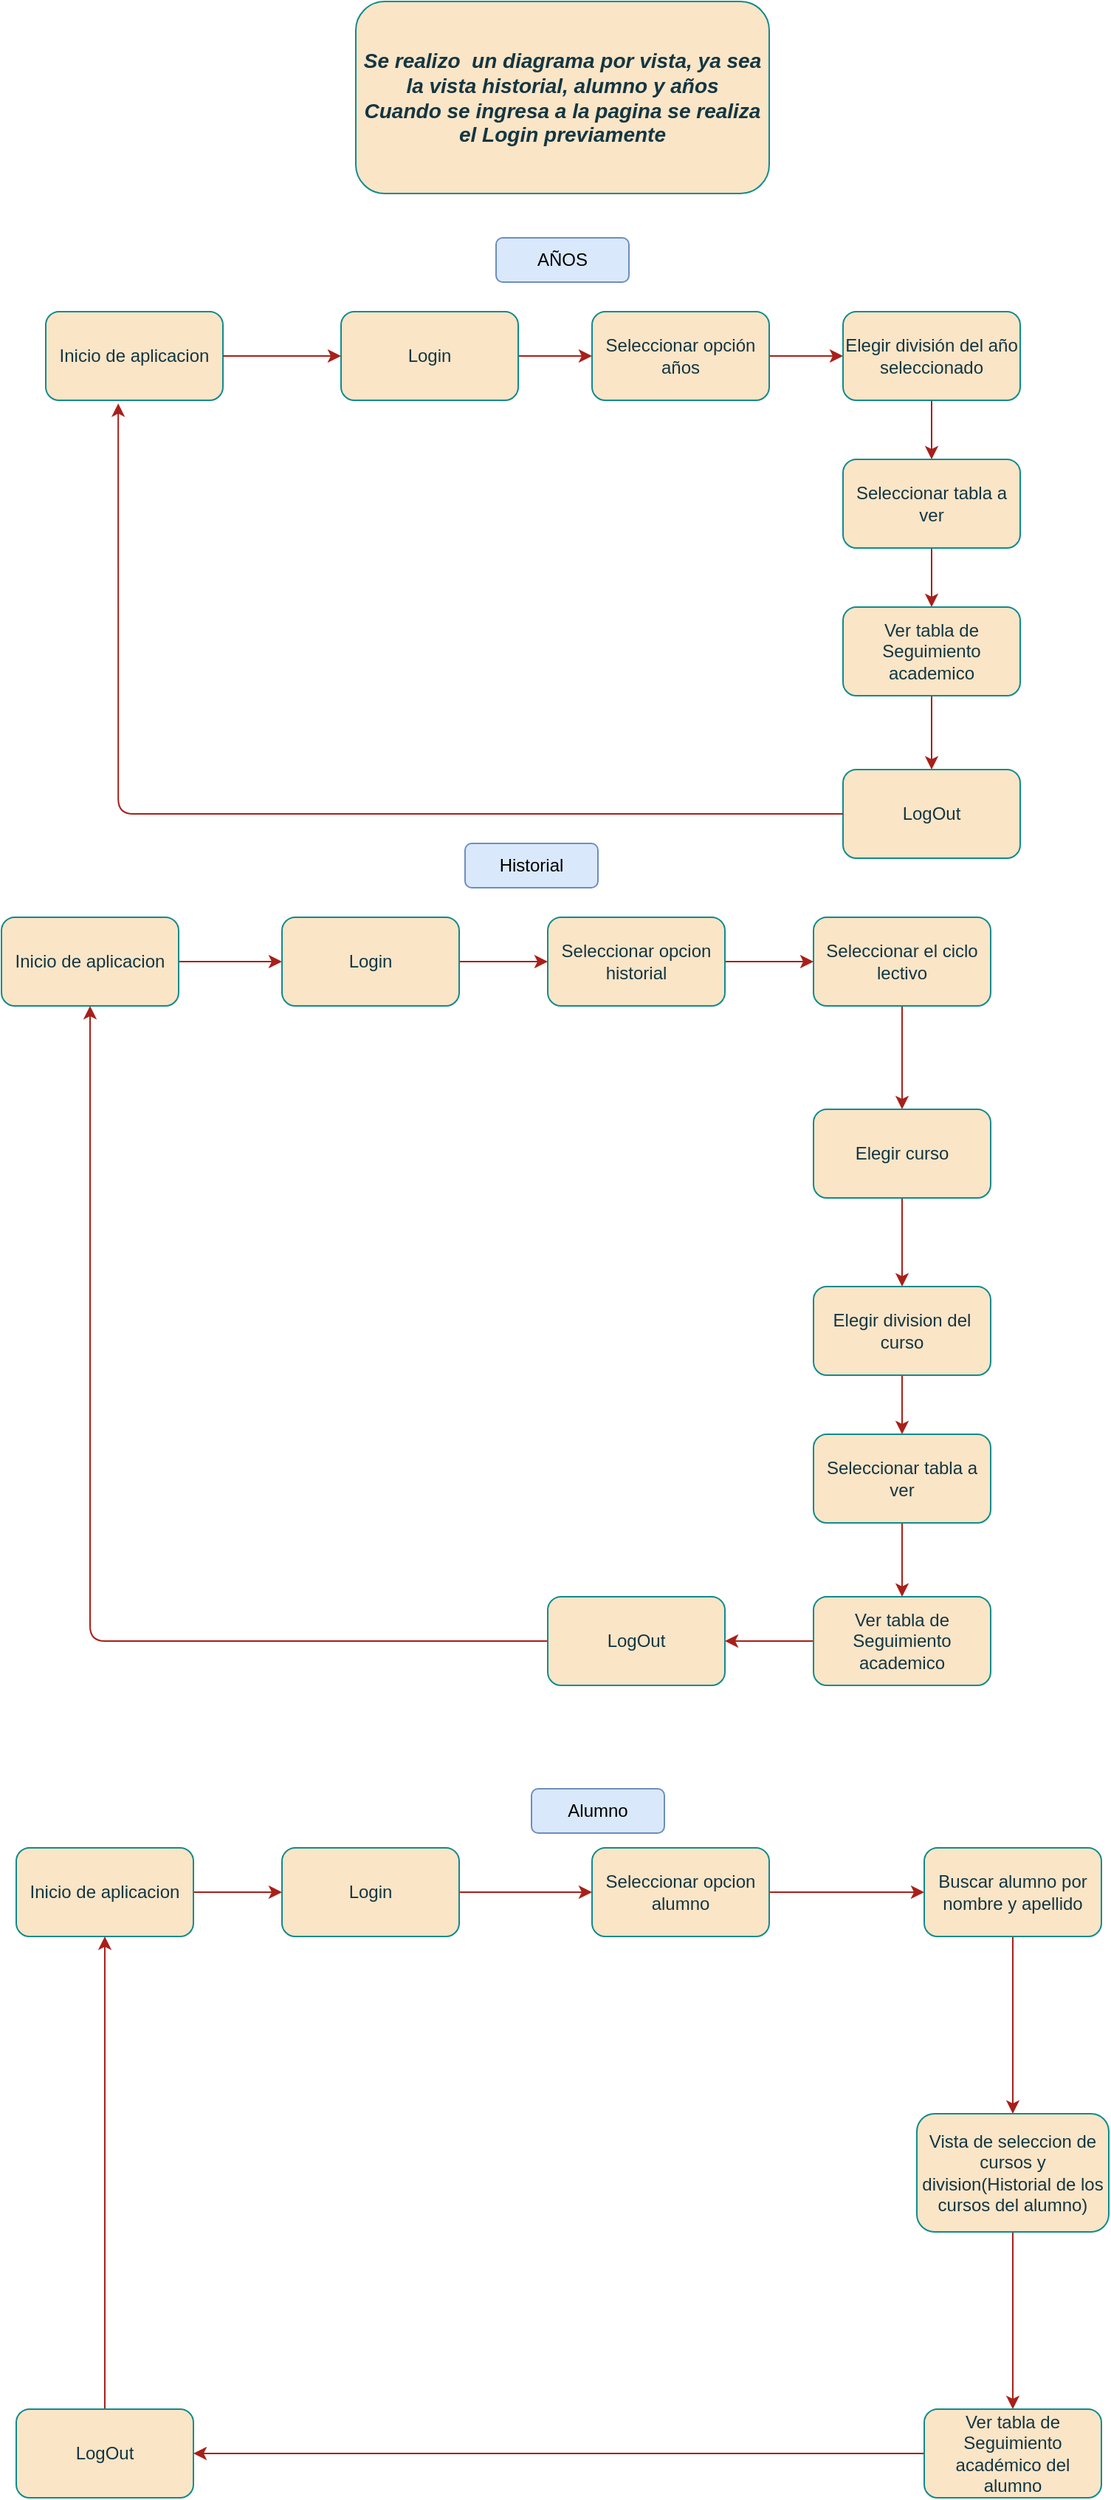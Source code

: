 <mxfile version="22.1.0" type="device">
  <diagram name="Página-1" id="dc7JVsO924wIT9ShjZLE">
    <mxGraphModel dx="2647" dy="2526" grid="1" gridSize="10" guides="1" tooltips="1" connect="1" arrows="1" fold="1" page="1" pageScale="1" pageWidth="827" pageHeight="1169" math="0" shadow="0">
      <root>
        <mxCell id="0" />
        <mxCell id="1" parent="0" />
        <mxCell id="lA6P3tzbzuQd7Mj6aroh-1" value="Inicio de aplicacion" style="rounded=1;whiteSpace=wrap;html=1;labelBackgroundColor=none;fillColor=#FAE5C7;strokeColor=#0F8B8D;fontColor=#143642;" parent="1" vertex="1">
          <mxGeometry x="40" y="150" width="120" height="60" as="geometry" />
        </mxCell>
        <mxCell id="lA6P3tzbzuQd7Mj6aroh-6" value="" style="edgeStyle=orthogonalEdgeStyle;rounded=1;orthogonalLoop=1;jettySize=auto;html=1;labelBackgroundColor=none;strokeColor=#A8201A;fontColor=default;" parent="1" source="lA6P3tzbzuQd7Mj6aroh-2" target="lA6P3tzbzuQd7Mj6aroh-5" edge="1">
          <mxGeometry relative="1" as="geometry" />
        </mxCell>
        <mxCell id="lA6P3tzbzuQd7Mj6aroh-2" value="Login" style="rounded=1;whiteSpace=wrap;html=1;labelBackgroundColor=none;fillColor=#FAE5C7;strokeColor=#0F8B8D;fontColor=#143642;" parent="1" vertex="1">
          <mxGeometry x="240" y="150" width="120" height="60" as="geometry" />
        </mxCell>
        <mxCell id="lA6P3tzbzuQd7Mj6aroh-3" value="" style="edgeStyle=orthogonalEdgeStyle;rounded=1;orthogonalLoop=1;jettySize=auto;html=1;labelBackgroundColor=none;strokeColor=#A8201A;fontColor=default;" parent="1" source="lA6P3tzbzuQd7Mj6aroh-1" target="lA6P3tzbzuQd7Mj6aroh-2" edge="1">
          <mxGeometry relative="1" as="geometry" />
        </mxCell>
        <mxCell id="lA6P3tzbzuQd7Mj6aroh-8" value="" style="edgeStyle=orthogonalEdgeStyle;rounded=1;orthogonalLoop=1;jettySize=auto;html=1;labelBackgroundColor=none;strokeColor=#A8201A;fontColor=default;" parent="1" source="lA6P3tzbzuQd7Mj6aroh-5" target="lA6P3tzbzuQd7Mj6aroh-7" edge="1">
          <mxGeometry relative="1" as="geometry" />
        </mxCell>
        <mxCell id="lA6P3tzbzuQd7Mj6aroh-5" value="Seleccionar opción años" style="rounded=1;whiteSpace=wrap;html=1;labelBackgroundColor=none;fillColor=#FAE5C7;strokeColor=#0F8B8D;fontColor=#143642;" parent="1" vertex="1">
          <mxGeometry x="410" y="150" width="120" height="60" as="geometry" />
        </mxCell>
        <mxCell id="lA6P3tzbzuQd7Mj6aroh-11" value="" style="edgeStyle=orthogonalEdgeStyle;rounded=1;orthogonalLoop=1;jettySize=auto;html=1;labelBackgroundColor=none;strokeColor=#A8201A;fontColor=default;" parent="1" source="lA6P3tzbzuQd7Mj6aroh-7" target="lA6P3tzbzuQd7Mj6aroh-9" edge="1">
          <mxGeometry relative="1" as="geometry" />
        </mxCell>
        <mxCell id="lA6P3tzbzuQd7Mj6aroh-7" value="Elegir división del año seleccionado" style="rounded=1;whiteSpace=wrap;html=1;labelBackgroundColor=none;fillColor=#FAE5C7;strokeColor=#0F8B8D;fontColor=#143642;" parent="1" vertex="1">
          <mxGeometry x="580" y="150" width="120" height="60" as="geometry" />
        </mxCell>
        <mxCell id="lA6P3tzbzuQd7Mj6aroh-12" value="" style="edgeStyle=orthogonalEdgeStyle;rounded=1;orthogonalLoop=1;jettySize=auto;html=1;labelBackgroundColor=none;strokeColor=#A8201A;fontColor=default;" parent="1" source="lA6P3tzbzuQd7Mj6aroh-9" target="lA6P3tzbzuQd7Mj6aroh-10" edge="1">
          <mxGeometry relative="1" as="geometry" />
        </mxCell>
        <mxCell id="lA6P3tzbzuQd7Mj6aroh-9" value="Seleccionar tabla a ver" style="rounded=1;whiteSpace=wrap;html=1;labelBackgroundColor=none;fillColor=#FAE5C7;strokeColor=#0F8B8D;fontColor=#143642;" parent="1" vertex="1">
          <mxGeometry x="580" y="250" width="120" height="60" as="geometry" />
        </mxCell>
        <mxCell id="lA6P3tzbzuQd7Mj6aroh-26" value="" style="edgeStyle=orthogonalEdgeStyle;rounded=1;orthogonalLoop=1;jettySize=auto;html=1;labelBackgroundColor=none;strokeColor=#A8201A;fontColor=default;" parent="1" source="lA6P3tzbzuQd7Mj6aroh-10" target="lA6P3tzbzuQd7Mj6aroh-25" edge="1">
          <mxGeometry relative="1" as="geometry" />
        </mxCell>
        <mxCell id="lA6P3tzbzuQd7Mj6aroh-10" value="Ver tabla de Seguimiento academico" style="rounded=1;whiteSpace=wrap;html=1;labelBackgroundColor=none;fillColor=#FAE5C7;strokeColor=#0F8B8D;fontColor=#143642;" parent="1" vertex="1">
          <mxGeometry x="580" y="350" width="120" height="60" as="geometry" />
        </mxCell>
        <mxCell id="1mBLCdw82CW6CPc2HYyT-15" value="" style="edgeStyle=orthogonalEdgeStyle;rounded=1;orthogonalLoop=1;jettySize=auto;html=1;labelBackgroundColor=none;strokeColor=#A8201A;fontColor=default;" parent="1" source="lA6P3tzbzuQd7Mj6aroh-14" target="1mBLCdw82CW6CPc2HYyT-14" edge="1">
          <mxGeometry relative="1" as="geometry" />
        </mxCell>
        <mxCell id="lA6P3tzbzuQd7Mj6aroh-14" value="Inicio de aplicacion" style="rounded=1;whiteSpace=wrap;html=1;labelBackgroundColor=none;fillColor=#FAE5C7;strokeColor=#0F8B8D;fontColor=#143642;" parent="1" vertex="1">
          <mxGeometry x="10" y="560" width="120" height="60" as="geometry" />
        </mxCell>
        <mxCell id="lA6P3tzbzuQd7Mj6aroh-22" value="" style="edgeStyle=orthogonalEdgeStyle;rounded=1;orthogonalLoop=1;jettySize=auto;html=1;labelBackgroundColor=none;strokeColor=#A8201A;fontColor=default;" parent="1" source="lA6P3tzbzuQd7Mj6aroh-16" target="lA6P3tzbzuQd7Mj6aroh-17" edge="1">
          <mxGeometry relative="1" as="geometry" />
        </mxCell>
        <mxCell id="lA6P3tzbzuQd7Mj6aroh-16" value="Seleccionar opcion historial" style="rounded=1;whiteSpace=wrap;html=1;labelBackgroundColor=none;fillColor=#FAE5C7;strokeColor=#0F8B8D;fontColor=#143642;" parent="1" vertex="1">
          <mxGeometry x="380" y="560" width="120" height="60" as="geometry" />
        </mxCell>
        <mxCell id="lA6P3tzbzuQd7Mj6aroh-23" value="" style="edgeStyle=orthogonalEdgeStyle;rounded=1;orthogonalLoop=1;jettySize=auto;html=1;labelBackgroundColor=none;strokeColor=#A8201A;fontColor=default;" parent="1" source="lA6P3tzbzuQd7Mj6aroh-17" target="lA6P3tzbzuQd7Mj6aroh-18" edge="1">
          <mxGeometry relative="1" as="geometry" />
        </mxCell>
        <mxCell id="lA6P3tzbzuQd7Mj6aroh-17" value="Seleccionar el ciclo lectivo" style="rounded=1;whiteSpace=wrap;html=1;labelBackgroundColor=none;fillColor=#FAE5C7;strokeColor=#0F8B8D;fontColor=#143642;" parent="1" vertex="1">
          <mxGeometry x="560" y="560" width="120" height="60" as="geometry" />
        </mxCell>
        <mxCell id="lA6P3tzbzuQd7Mj6aroh-24" value="" style="edgeStyle=orthogonalEdgeStyle;rounded=1;orthogonalLoop=1;jettySize=auto;html=1;labelBackgroundColor=none;strokeColor=#A8201A;fontColor=default;" parent="1" source="lA6P3tzbzuQd7Mj6aroh-18" target="lA6P3tzbzuQd7Mj6aroh-19" edge="1">
          <mxGeometry relative="1" as="geometry" />
        </mxCell>
        <mxCell id="lA6P3tzbzuQd7Mj6aroh-18" value="Elegir curso" style="rounded=1;whiteSpace=wrap;html=1;labelBackgroundColor=none;fillColor=#FAE5C7;strokeColor=#0F8B8D;fontColor=#143642;" parent="1" vertex="1">
          <mxGeometry x="560" y="690" width="120" height="60" as="geometry" />
        </mxCell>
        <mxCell id="1mBLCdw82CW6CPc2HYyT-3" value="" style="edgeStyle=orthogonalEdgeStyle;rounded=1;hachureGap=4;orthogonalLoop=1;jettySize=auto;html=1;fontFamily=Architects Daughter;fontSource=https%3A%2F%2Ffonts.googleapis.com%2Fcss%3Ffamily%3DArchitects%2BDaughter;fontSize=16;labelBackgroundColor=none;strokeColor=#A8201A;fontColor=default;" parent="1" source="lA6P3tzbzuQd7Mj6aroh-19" target="1mBLCdw82CW6CPc2HYyT-1" edge="1">
          <mxGeometry relative="1" as="geometry" />
        </mxCell>
        <mxCell id="lA6P3tzbzuQd7Mj6aroh-19" value="Elegir division del curso" style="rounded=1;whiteSpace=wrap;html=1;labelBackgroundColor=none;fillColor=#FAE5C7;strokeColor=#0F8B8D;fontColor=#143642;" parent="1" vertex="1">
          <mxGeometry x="560" y="810" width="120" height="60" as="geometry" />
        </mxCell>
        <mxCell id="lA6P3tzbzuQd7Mj6aroh-25" value="LogOut" style="rounded=1;whiteSpace=wrap;html=1;labelBackgroundColor=none;fillColor=#FAE5C7;strokeColor=#0F8B8D;fontColor=#143642;" parent="1" vertex="1">
          <mxGeometry x="580" y="460" width="120" height="60" as="geometry" />
        </mxCell>
        <mxCell id="lA6P3tzbzuQd7Mj6aroh-30" style="edgeStyle=orthogonalEdgeStyle;rounded=1;orthogonalLoop=1;jettySize=auto;html=1;entryX=0.409;entryY=1.035;entryDx=0;entryDy=0;entryPerimeter=0;labelBackgroundColor=none;strokeColor=#A8201A;fontColor=default;" parent="1" source="lA6P3tzbzuQd7Mj6aroh-25" target="lA6P3tzbzuQd7Mj6aroh-1" edge="1">
          <mxGeometry relative="1" as="geometry" />
        </mxCell>
        <mxCell id="1mBLCdw82CW6CPc2HYyT-18" value="" style="edgeStyle=orthogonalEdgeStyle;rounded=1;orthogonalLoop=1;jettySize=auto;html=1;labelBackgroundColor=none;strokeColor=#A8201A;fontColor=default;" parent="1" source="lA6P3tzbzuQd7Mj6aroh-31" target="1mBLCdw82CW6CPc2HYyT-17" edge="1">
          <mxGeometry relative="1" as="geometry" />
        </mxCell>
        <mxCell id="lA6P3tzbzuQd7Mj6aroh-31" value="Inicio de aplicacion" style="rounded=1;whiteSpace=wrap;html=1;labelBackgroundColor=none;fillColor=#FAE5C7;strokeColor=#0F8B8D;fontColor=#143642;" parent="1" vertex="1">
          <mxGeometry x="20" y="1190" width="120" height="60" as="geometry" />
        </mxCell>
        <mxCell id="lA6P3tzbzuQd7Mj6aroh-35" value="" style="edgeStyle=orthogonalEdgeStyle;rounded=1;orthogonalLoop=1;jettySize=auto;html=1;labelBackgroundColor=none;strokeColor=#A8201A;fontColor=default;" parent="1" source="lA6P3tzbzuQd7Mj6aroh-32" target="lA6P3tzbzuQd7Mj6aroh-33" edge="1">
          <mxGeometry relative="1" as="geometry" />
        </mxCell>
        <mxCell id="lA6P3tzbzuQd7Mj6aroh-32" value="Seleccionar opcion alumno" style="rounded=1;whiteSpace=wrap;html=1;labelBackgroundColor=none;fillColor=#FAE5C7;strokeColor=#0F8B8D;fontColor=#143642;" parent="1" vertex="1">
          <mxGeometry x="410" y="1190" width="120" height="60" as="geometry" />
        </mxCell>
        <mxCell id="1mBLCdw82CW6CPc2HYyT-11" value="" style="edgeStyle=orthogonalEdgeStyle;rounded=1;orthogonalLoop=1;jettySize=auto;html=1;labelBackgroundColor=none;strokeColor=#A8201A;fontColor=default;" parent="1" source="lA6P3tzbzuQd7Mj6aroh-33" target="1mBLCdw82CW6CPc2HYyT-8" edge="1">
          <mxGeometry relative="1" as="geometry" />
        </mxCell>
        <mxCell id="lA6P3tzbzuQd7Mj6aroh-33" value="Buscar alumno por nombre y apellido" style="rounded=1;whiteSpace=wrap;html=1;labelBackgroundColor=none;fillColor=#FAE5C7;strokeColor=#0F8B8D;fontColor=#143642;" parent="1" vertex="1">
          <mxGeometry x="635" y="1190" width="120" height="60" as="geometry" />
        </mxCell>
        <mxCell id="lA6P3tzbzuQd7Mj6aroh-39" style="edgeStyle=orthogonalEdgeStyle;rounded=1;orthogonalLoop=1;jettySize=auto;html=1;entryX=0.5;entryY=1;entryDx=0;entryDy=0;labelBackgroundColor=none;strokeColor=#A8201A;fontColor=default;" parent="1" source="lA6P3tzbzuQd7Mj6aroh-36" target="lA6P3tzbzuQd7Mj6aroh-31" edge="1">
          <mxGeometry relative="1" as="geometry" />
        </mxCell>
        <mxCell id="lA6P3tzbzuQd7Mj6aroh-36" value="LogOut" style="rounded=1;whiteSpace=wrap;html=1;labelBackgroundColor=none;fillColor=#FAE5C7;strokeColor=#0F8B8D;fontColor=#143642;" parent="1" vertex="1">
          <mxGeometry x="20" y="1570" width="120" height="60" as="geometry" />
        </mxCell>
        <mxCell id="1mBLCdw82CW6CPc2HYyT-4" value="" style="edgeStyle=orthogonalEdgeStyle;rounded=1;orthogonalLoop=1;jettySize=auto;html=1;labelBackgroundColor=none;strokeColor=#A8201A;fontColor=default;" parent="1" source="1mBLCdw82CW6CPc2HYyT-1" target="1mBLCdw82CW6CPc2HYyT-2" edge="1">
          <mxGeometry relative="1" as="geometry" />
        </mxCell>
        <mxCell id="1mBLCdw82CW6CPc2HYyT-1" value="Seleccionar tabla a ver" style="rounded=1;whiteSpace=wrap;html=1;labelBackgroundColor=none;fillColor=#FAE5C7;strokeColor=#0F8B8D;fontColor=#143642;" parent="1" vertex="1">
          <mxGeometry x="560" y="910" width="120" height="60" as="geometry" />
        </mxCell>
        <mxCell id="1mBLCdw82CW6CPc2HYyT-6" value="" style="edgeStyle=orthogonalEdgeStyle;rounded=1;orthogonalLoop=1;jettySize=auto;html=1;labelBackgroundColor=none;strokeColor=#A8201A;fontColor=default;" parent="1" source="1mBLCdw82CW6CPc2HYyT-2" target="1mBLCdw82CW6CPc2HYyT-5" edge="1">
          <mxGeometry relative="1" as="geometry" />
        </mxCell>
        <mxCell id="1mBLCdw82CW6CPc2HYyT-2" value="Ver tabla de Seguimiento academico" style="rounded=1;whiteSpace=wrap;html=1;labelBackgroundColor=none;fillColor=#FAE5C7;strokeColor=#0F8B8D;fontColor=#143642;" parent="1" vertex="1">
          <mxGeometry x="560" y="1020" width="120" height="60" as="geometry" />
        </mxCell>
        <mxCell id="1mBLCdw82CW6CPc2HYyT-7" style="edgeStyle=orthogonalEdgeStyle;rounded=1;orthogonalLoop=1;jettySize=auto;html=1;entryX=0.5;entryY=1;entryDx=0;entryDy=0;labelBackgroundColor=none;strokeColor=#A8201A;fontColor=default;" parent="1" source="1mBLCdw82CW6CPc2HYyT-5" target="lA6P3tzbzuQd7Mj6aroh-14" edge="1">
          <mxGeometry relative="1" as="geometry" />
        </mxCell>
        <mxCell id="1mBLCdw82CW6CPc2HYyT-5" value="LogOut" style="rounded=1;whiteSpace=wrap;html=1;labelBackgroundColor=none;fillColor=#FAE5C7;strokeColor=#0F8B8D;fontColor=#143642;" parent="1" vertex="1">
          <mxGeometry x="380" y="1020" width="120" height="60" as="geometry" />
        </mxCell>
        <mxCell id="1mBLCdw82CW6CPc2HYyT-12" value="" style="edgeStyle=orthogonalEdgeStyle;rounded=1;orthogonalLoop=1;jettySize=auto;html=1;labelBackgroundColor=none;strokeColor=#A8201A;fontColor=default;" parent="1" source="1mBLCdw82CW6CPc2HYyT-8" target="1mBLCdw82CW6CPc2HYyT-9" edge="1">
          <mxGeometry relative="1" as="geometry" />
        </mxCell>
        <mxCell id="1mBLCdw82CW6CPc2HYyT-8" value="Vista de seleccion de cursos y division(Historial de los cursos del alumno)" style="rounded=1;whiteSpace=wrap;html=1;labelBackgroundColor=none;fillColor=#FAE5C7;strokeColor=#0F8B8D;fontColor=#143642;" parent="1" vertex="1">
          <mxGeometry x="630" y="1370" width="130" height="80" as="geometry" />
        </mxCell>
        <mxCell id="1mBLCdw82CW6CPc2HYyT-13" style="edgeStyle=orthogonalEdgeStyle;rounded=1;orthogonalLoop=1;jettySize=auto;html=1;entryX=1;entryY=0.5;entryDx=0;entryDy=0;labelBackgroundColor=none;strokeColor=#A8201A;fontColor=default;" parent="1" source="1mBLCdw82CW6CPc2HYyT-9" target="lA6P3tzbzuQd7Mj6aroh-36" edge="1">
          <mxGeometry relative="1" as="geometry" />
        </mxCell>
        <mxCell id="1mBLCdw82CW6CPc2HYyT-9" value="Ver tabla de Seguimiento académico del alumno" style="rounded=1;whiteSpace=wrap;html=1;labelBackgroundColor=none;fillColor=#FAE5C7;strokeColor=#0F8B8D;fontColor=#143642;" parent="1" vertex="1">
          <mxGeometry x="635" y="1570" width="120" height="60" as="geometry" />
        </mxCell>
        <mxCell id="1mBLCdw82CW6CPc2HYyT-16" value="" style="edgeStyle=orthogonalEdgeStyle;rounded=1;orthogonalLoop=1;jettySize=auto;html=1;labelBackgroundColor=none;strokeColor=#A8201A;fontColor=default;" parent="1" source="1mBLCdw82CW6CPc2HYyT-14" target="lA6P3tzbzuQd7Mj6aroh-16" edge="1">
          <mxGeometry relative="1" as="geometry" />
        </mxCell>
        <mxCell id="1mBLCdw82CW6CPc2HYyT-14" value="Login" style="rounded=1;whiteSpace=wrap;html=1;labelBackgroundColor=none;fillColor=#FAE5C7;strokeColor=#0F8B8D;fontColor=#143642;" parent="1" vertex="1">
          <mxGeometry x="200" y="560" width="120" height="60" as="geometry" />
        </mxCell>
        <mxCell id="1mBLCdw82CW6CPc2HYyT-19" value="" style="edgeStyle=orthogonalEdgeStyle;rounded=1;orthogonalLoop=1;jettySize=auto;html=1;labelBackgroundColor=none;strokeColor=#A8201A;fontColor=default;" parent="1" source="1mBLCdw82CW6CPc2HYyT-17" target="lA6P3tzbzuQd7Mj6aroh-32" edge="1">
          <mxGeometry relative="1" as="geometry" />
        </mxCell>
        <mxCell id="1mBLCdw82CW6CPc2HYyT-17" value="Login" style="rounded=1;whiteSpace=wrap;html=1;labelBackgroundColor=none;fillColor=#FAE5C7;strokeColor=#0F8B8D;fontColor=#143642;" parent="1" vertex="1">
          <mxGeometry x="200" y="1190" width="120" height="60" as="geometry" />
        </mxCell>
        <mxCell id="qsPgfMhuKr0Yr1uSTHVF-5" value="&lt;div&gt;&lt;b&gt;&lt;font style=&quot;font-size: 14px;&quot;&gt;&lt;i&gt;Se realizo&amp;nbsp; un diagrama por vista, ya sea la vista historial, alumno y años&lt;/i&gt;&lt;/font&gt;&lt;/b&gt;&lt;/div&gt;&lt;div&gt;&lt;b&gt;&lt;font style=&quot;font-size: 14px;&quot;&gt;&lt;i&gt;Cuando se ingresa a la pagina se realiza el Login previamente&lt;br&gt;&lt;/i&gt;&lt;/font&gt;&lt;/b&gt;&lt;/div&gt;" style="rounded=1;whiteSpace=wrap;html=1;fillColor=#FAE5C7;strokeColor=#0F8B8D;labelBackgroundColor=none;fontColor=#143642;" vertex="1" parent="1">
          <mxGeometry x="250" y="-60" width="280" height="130" as="geometry" />
        </mxCell>
        <mxCell id="qsPgfMhuKr0Yr1uSTHVF-6" value="AÑOS" style="rounded=1;whiteSpace=wrap;html=1;fillColor=#dae8fc;strokeColor=#6c8ebf;labelBackgroundColor=none;" vertex="1" parent="1">
          <mxGeometry x="345" y="100" width="90" height="30" as="geometry" />
        </mxCell>
        <mxCell id="qsPgfMhuKr0Yr1uSTHVF-7" value="Historial" style="rounded=1;whiteSpace=wrap;html=1;fillColor=#dae8fc;strokeColor=#6c8ebf;labelBackgroundColor=none;" vertex="1" parent="1">
          <mxGeometry x="324" y="510" width="90" height="30" as="geometry" />
        </mxCell>
        <mxCell id="qsPgfMhuKr0Yr1uSTHVF-8" value="Alumno" style="rounded=1;whiteSpace=wrap;html=1;fillColor=#dae8fc;strokeColor=#6c8ebf;labelBackgroundColor=none;" vertex="1" parent="1">
          <mxGeometry x="369" y="1150" width="90" height="30" as="geometry" />
        </mxCell>
      </root>
    </mxGraphModel>
  </diagram>
</mxfile>
